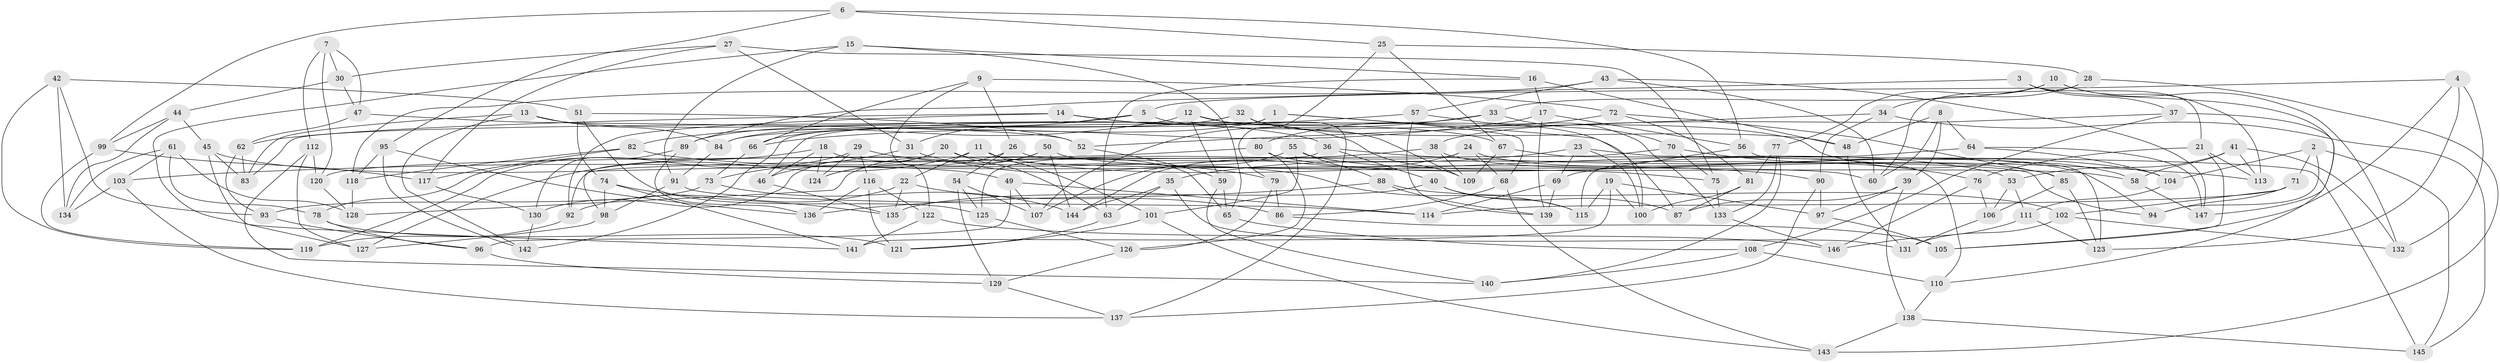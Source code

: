 // coarse degree distribution, {4: 0.5436893203883495, 6: 0.32038834951456313, 5: 0.0970873786407767, 3: 0.038834951456310676}
// Generated by graph-tools (version 1.1) at 2025/38/03/04/25 23:38:19]
// undirected, 147 vertices, 294 edges
graph export_dot {
  node [color=gray90,style=filled];
  1;
  2;
  3;
  4;
  5;
  6;
  7;
  8;
  9;
  10;
  11;
  12;
  13;
  14;
  15;
  16;
  17;
  18;
  19;
  20;
  21;
  22;
  23;
  24;
  25;
  26;
  27;
  28;
  29;
  30;
  31;
  32;
  33;
  34;
  35;
  36;
  37;
  38;
  39;
  40;
  41;
  42;
  43;
  44;
  45;
  46;
  47;
  48;
  49;
  50;
  51;
  52;
  53;
  54;
  55;
  56;
  57;
  58;
  59;
  60;
  61;
  62;
  63;
  64;
  65;
  66;
  67;
  68;
  69;
  70;
  71;
  72;
  73;
  74;
  75;
  76;
  77;
  78;
  79;
  80;
  81;
  82;
  83;
  84;
  85;
  86;
  87;
  88;
  89;
  90;
  91;
  92;
  93;
  94;
  95;
  96;
  97;
  98;
  99;
  100;
  101;
  102;
  103;
  104;
  105;
  106;
  107;
  108;
  109;
  110;
  111;
  112;
  113;
  114;
  115;
  116;
  117;
  118;
  119;
  120;
  121;
  122;
  123;
  124;
  125;
  126;
  127;
  128;
  129;
  130;
  131;
  132;
  133;
  134;
  135;
  136;
  137;
  138;
  139;
  140;
  141;
  142;
  143;
  144;
  145;
  146;
  147;
  1 -- 142;
  1 -- 68;
  1 -- 100;
  1 -- 84;
  2 -- 71;
  2 -- 145;
  2 -- 104;
  2 -- 94;
  3 -- 37;
  3 -- 21;
  3 -- 147;
  3 -- 89;
  4 -- 5;
  4 -- 132;
  4 -- 105;
  4 -- 123;
  5 -- 58;
  5 -- 31;
  5 -- 83;
  6 -- 95;
  6 -- 25;
  6 -- 99;
  6 -- 56;
  7 -- 112;
  7 -- 30;
  7 -- 120;
  7 -- 47;
  8 -- 60;
  8 -- 39;
  8 -- 64;
  8 -- 48;
  9 -- 66;
  9 -- 72;
  9 -- 26;
  9 -- 122;
  10 -- 77;
  10 -- 33;
  10 -- 113;
  10 -- 132;
  11 -- 22;
  11 -- 53;
  11 -- 127;
  11 -- 101;
  12 -- 137;
  12 -- 59;
  12 -- 87;
  12 -- 82;
  13 -- 84;
  13 -- 83;
  13 -- 36;
  13 -- 142;
  14 -- 92;
  14 -- 109;
  14 -- 62;
  14 -- 67;
  15 -- 141;
  15 -- 65;
  15 -- 91;
  15 -- 16;
  16 -- 48;
  16 -- 63;
  16 -- 17;
  17 -- 66;
  17 -- 139;
  17 -- 56;
  18 -- 124;
  18 -- 78;
  18 -- 46;
  18 -- 65;
  19 -- 100;
  19 -- 115;
  19 -- 141;
  19 -- 97;
  20 -- 46;
  20 -- 130;
  20 -- 60;
  20 -- 63;
  21 -- 113;
  21 -- 105;
  21 -- 76;
  22 -- 86;
  22 -- 92;
  22 -- 135;
  23 -- 100;
  23 -- 145;
  23 -- 69;
  23 -- 35;
  24 -- 68;
  24 -- 94;
  24 -- 125;
  24 -- 144;
  25 -- 67;
  25 -- 28;
  25 -- 79;
  26 -- 54;
  26 -- 124;
  26 -- 94;
  27 -- 75;
  27 -- 31;
  27 -- 117;
  27 -- 30;
  28 -- 143;
  28 -- 34;
  28 -- 60;
  29 -- 79;
  29 -- 124;
  29 -- 116;
  29 -- 119;
  30 -- 44;
  30 -- 47;
  31 -- 115;
  31 -- 73;
  32 -- 66;
  32 -- 109;
  32 -- 48;
  32 -- 89;
  33 -- 107;
  33 -- 70;
  33 -- 46;
  34 -- 145;
  34 -- 90;
  34 -- 52;
  35 -- 63;
  35 -- 131;
  35 -- 144;
  36 -- 113;
  36 -- 40;
  36 -- 98;
  37 -- 110;
  37 -- 38;
  37 -- 108;
  38 -- 109;
  38 -- 85;
  38 -- 103;
  39 -- 138;
  39 -- 87;
  39 -- 97;
  40 -- 115;
  40 -- 135;
  40 -- 87;
  41 -- 113;
  41 -- 53;
  41 -- 58;
  41 -- 132;
  42 -- 134;
  42 -- 51;
  42 -- 93;
  42 -- 119;
  43 -- 57;
  43 -- 118;
  43 -- 147;
  43 -- 60;
  44 -- 134;
  44 -- 99;
  44 -- 45;
  45 -- 49;
  45 -- 83;
  45 -- 127;
  46 -- 135;
  47 -- 62;
  47 -- 52;
  48 -- 131;
  49 -- 96;
  49 -- 107;
  49 -- 114;
  50 -- 144;
  50 -- 58;
  50 -- 128;
  50 -- 124;
  51 -- 52;
  51 -- 125;
  51 -- 74;
  52 -- 59;
  53 -- 111;
  53 -- 106;
  54 -- 129;
  54 -- 107;
  54 -- 125;
  55 -- 107;
  55 -- 75;
  55 -- 88;
  55 -- 101;
  56 -- 69;
  56 -- 123;
  57 -- 84;
  57 -- 133;
  57 -- 139;
  58 -- 147;
  59 -- 140;
  59 -- 65;
  61 -- 103;
  61 -- 128;
  61 -- 134;
  61 -- 78;
  62 -- 83;
  62 -- 93;
  63 -- 121;
  64 -- 104;
  64 -- 147;
  64 -- 115;
  65 -- 108;
  66 -- 73;
  67 -- 110;
  67 -- 109;
  68 -- 86;
  68 -- 143;
  69 -- 114;
  69 -- 139;
  70 -- 92;
  70 -- 75;
  70 -- 76;
  71 -- 94;
  71 -- 114;
  71 -- 102;
  72 -- 81;
  72 -- 80;
  72 -- 85;
  73 -- 93;
  73 -- 144;
  74 -- 141;
  74 -- 98;
  74 -- 135;
  75 -- 133;
  76 -- 146;
  76 -- 106;
  77 -- 140;
  77 -- 81;
  77 -- 133;
  78 -- 121;
  78 -- 96;
  79 -- 86;
  79 -- 126;
  80 -- 120;
  80 -- 104;
  80 -- 126;
  81 -- 87;
  81 -- 100;
  82 -- 117;
  82 -- 90;
  82 -- 118;
  84 -- 91;
  85 -- 106;
  85 -- 123;
  86 -- 105;
  88 -- 102;
  88 -- 136;
  88 -- 139;
  89 -- 136;
  89 -- 130;
  90 -- 137;
  90 -- 97;
  91 -- 98;
  91 -- 114;
  92 -- 119;
  93 -- 96;
  95 -- 118;
  95 -- 136;
  95 -- 142;
  96 -- 129;
  97 -- 105;
  98 -- 127;
  99 -- 117;
  99 -- 119;
  101 -- 121;
  101 -- 143;
  102 -- 132;
  102 -- 131;
  103 -- 137;
  103 -- 134;
  104 -- 111;
  106 -- 131;
  108 -- 110;
  108 -- 140;
  110 -- 138;
  111 -- 146;
  111 -- 123;
  112 -- 140;
  112 -- 120;
  112 -- 127;
  116 -- 136;
  116 -- 121;
  116 -- 122;
  117 -- 130;
  118 -- 128;
  120 -- 128;
  122 -- 146;
  122 -- 141;
  125 -- 126;
  126 -- 129;
  129 -- 137;
  130 -- 142;
  133 -- 146;
  138 -- 143;
  138 -- 145;
}
